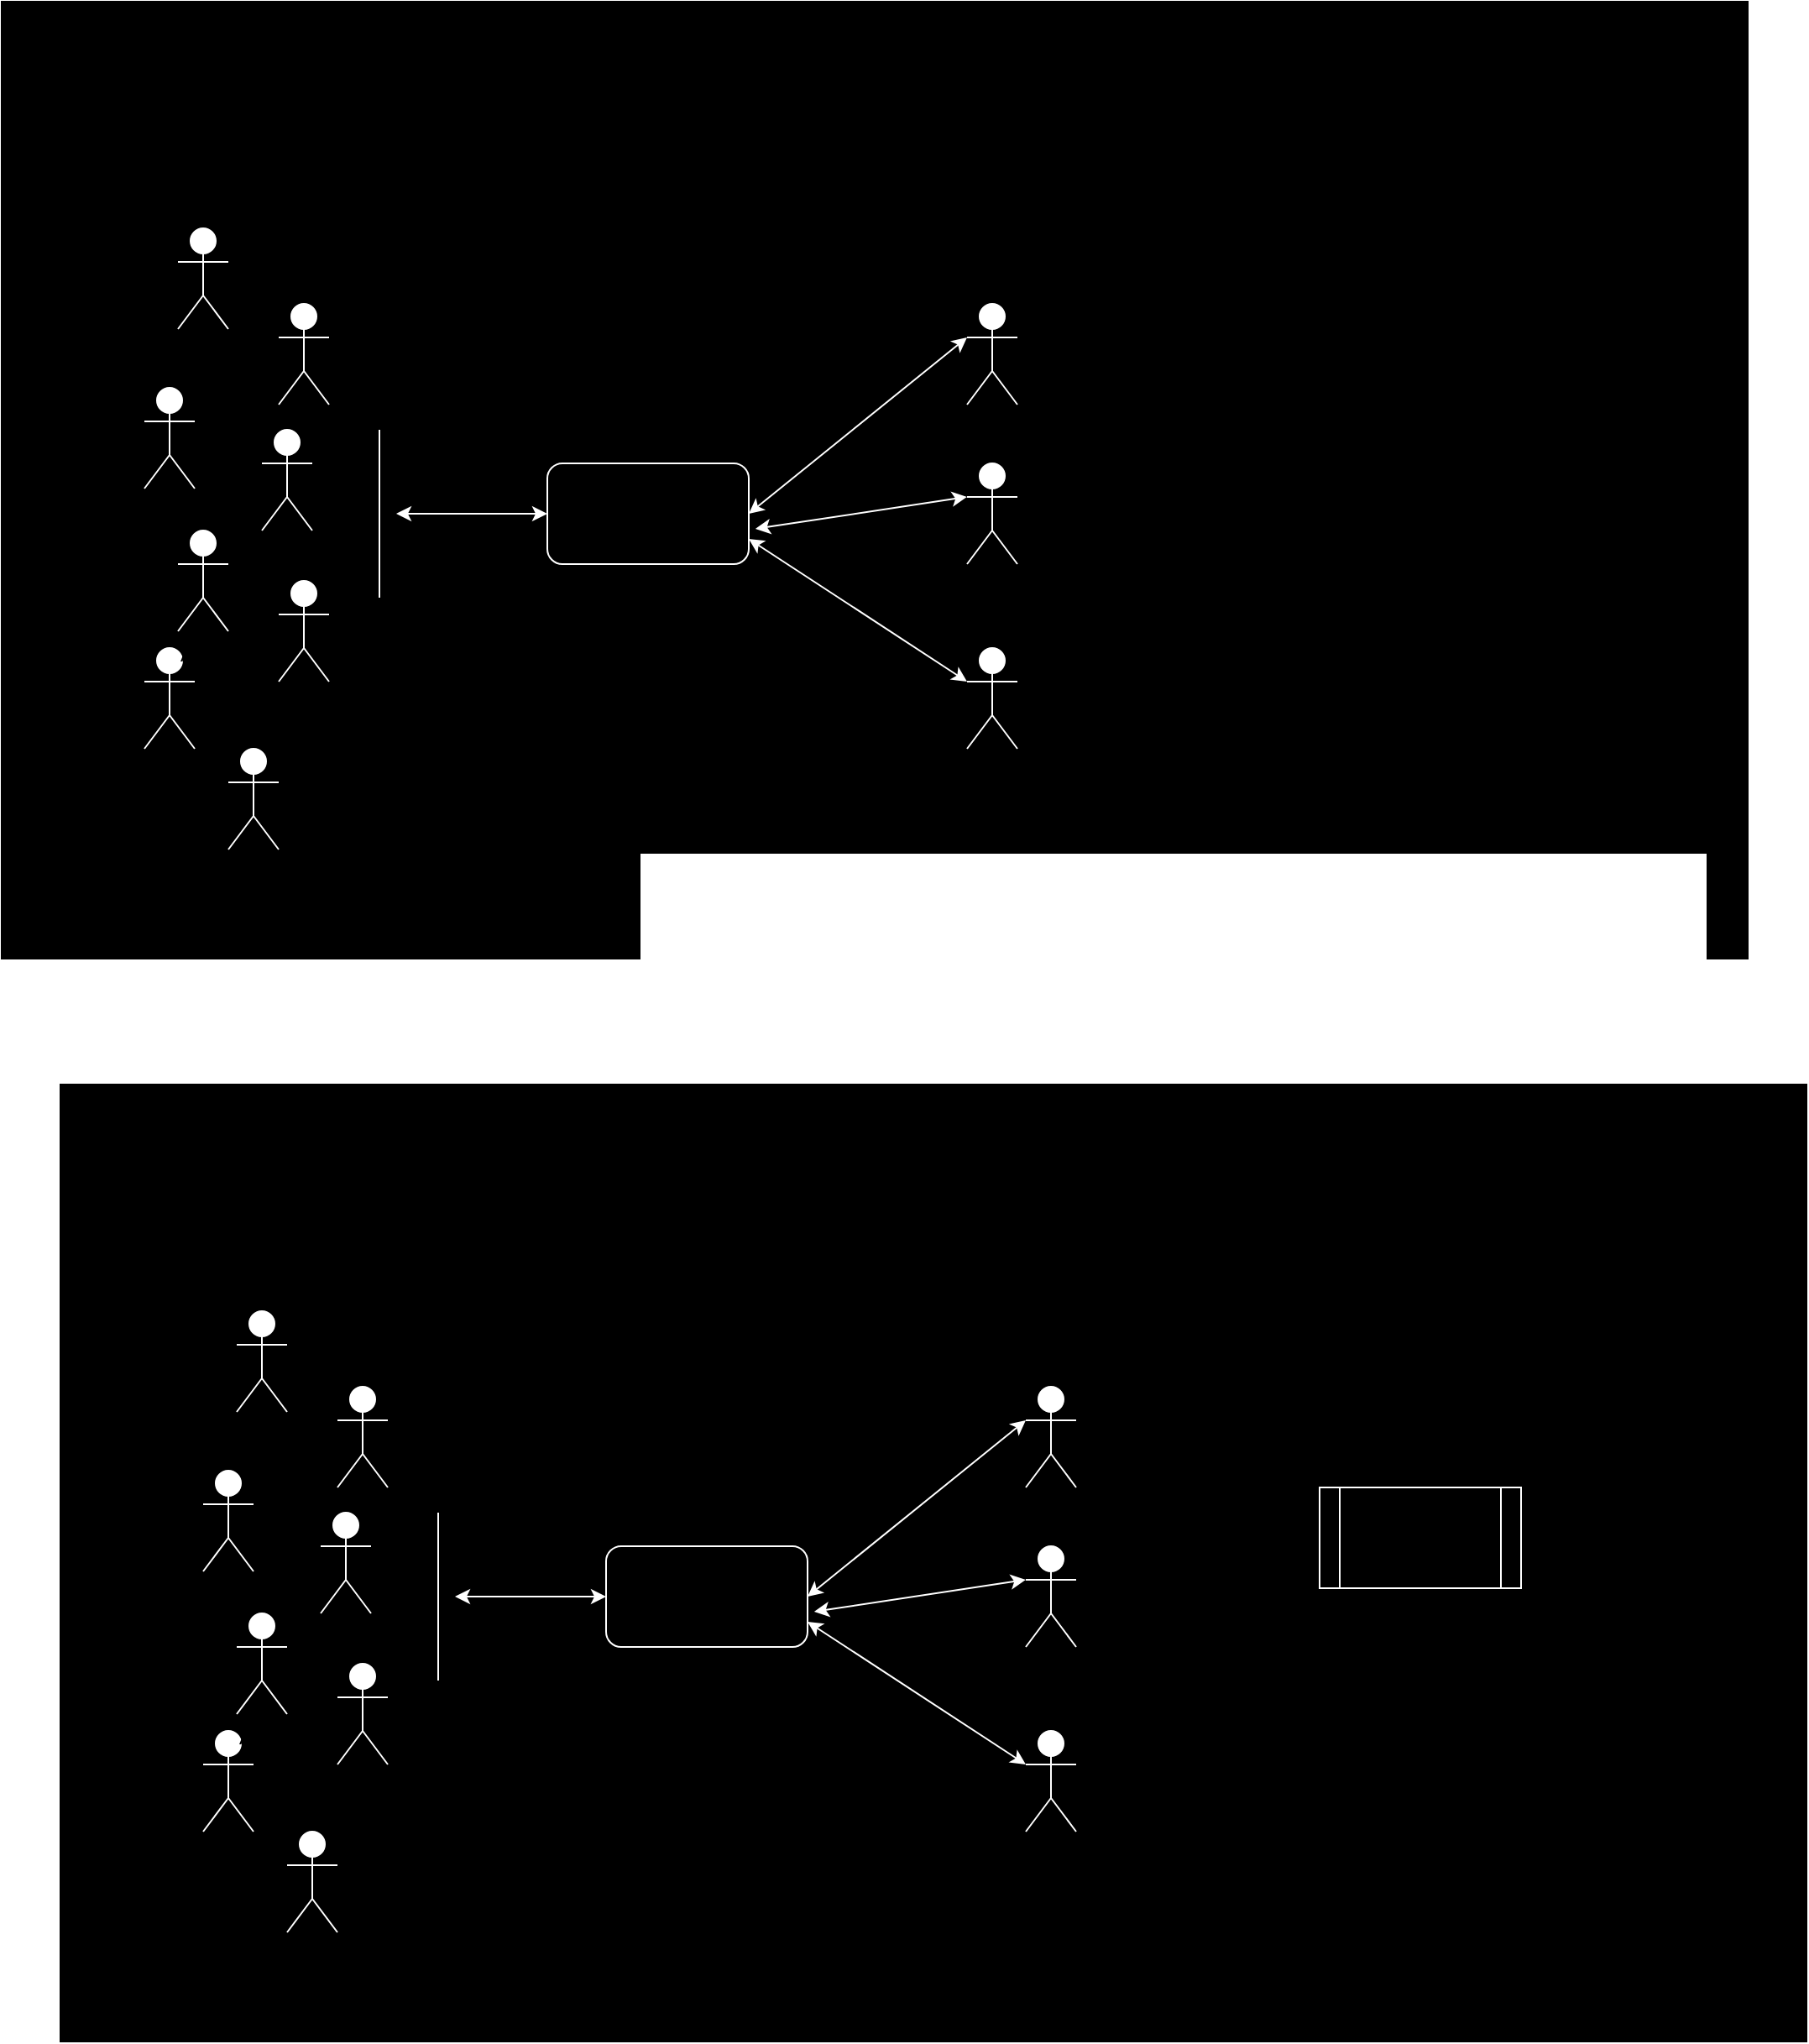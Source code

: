 <mxfile version="24.6.5" type="github">
  <diagram name="Page-1" id="elEsvZVOjZnMp5xaV4e7">
    <mxGraphModel dx="1839" dy="1732" grid="1" gridSize="10" guides="1" tooltips="1" connect="1" arrows="1" fold="1" page="1" pageScale="1" pageWidth="850" pageHeight="1100" math="0" shadow="0">
      <root>
        <mxCell id="0" />
        <mxCell id="1" parent="0" />
        <mxCell id="a33XXfckhUlw1D4GEtak-2" value="" style="rounded=0;whiteSpace=wrap;html=1;fillColor=#000000;" vertex="1" parent="1">
          <mxGeometry x="-615" y="-5" width="1040" height="570" as="geometry" />
        </mxCell>
        <mxCell id="a33XXfckhUlw1D4GEtak-3" value="Actor" style="shape=umlActor;verticalLabelPosition=bottom;verticalAlign=top;html=1;outlineConnect=0;strokeColor=#FFFFFF;" vertex="1" parent="1">
          <mxGeometry x="-510" y="130" width="30" height="60" as="geometry" />
        </mxCell>
        <mxCell id="a33XXfckhUlw1D4GEtak-4" value="" style="rounded=1;whiteSpace=wrap;html=1;fillColor=none;strokeColor=#FFFFFF;" vertex="1" parent="1">
          <mxGeometry x="-290" y="270" width="120" height="60" as="geometry" />
        </mxCell>
        <mxCell id="a33XXfckhUlw1D4GEtak-5" value="Actor" style="shape=umlActor;verticalLabelPosition=bottom;verticalAlign=top;html=1;outlineConnect=0;strokeColor=#FFFFFF;" vertex="1" parent="1">
          <mxGeometry x="-40" y="175" width="30" height="60" as="geometry" />
        </mxCell>
        <mxCell id="a33XXfckhUlw1D4GEtak-6" value="Actor" style="shape=umlActor;verticalLabelPosition=bottom;verticalAlign=top;html=1;outlineConnect=0;strokeColor=#FFFFFF;" vertex="1" parent="1">
          <mxGeometry x="-40" y="270" width="30" height="60" as="geometry" />
        </mxCell>
        <mxCell id="a33XXfckhUlw1D4GEtak-7" value="Actor" style="shape=umlActor;verticalLabelPosition=bottom;verticalAlign=top;html=1;outlineConnect=0;strokeColor=#FFFFFF;" vertex="1" parent="1">
          <mxGeometry x="-40" y="380" width="30" height="60" as="geometry" />
        </mxCell>
        <mxCell id="a33XXfckhUlw1D4GEtak-8" value="USER" style="shape=umlActor;verticalLabelPosition=bottom;verticalAlign=top;html=1;outlineConnect=0;strokeColor=#FFFFFF;" vertex="1" parent="1">
          <mxGeometry x="-450" y="175" width="30" height="60" as="geometry" />
        </mxCell>
        <mxCell id="a33XXfckhUlw1D4GEtak-9" value="Actor" style="shape=umlActor;verticalLabelPosition=bottom;verticalAlign=top;html=1;outlineConnect=0;strokeColor=#FFFFFF;" vertex="1" parent="1">
          <mxGeometry x="-480" y="440" width="30" height="60" as="geometry" />
        </mxCell>
        <mxCell id="a33XXfckhUlw1D4GEtak-10" value="Actor" style="shape=umlActor;verticalLabelPosition=bottom;verticalAlign=top;html=1;outlineConnect=0;strokeColor=#FFFFFF;" vertex="1" parent="1">
          <mxGeometry x="-450" y="340" width="30" height="60" as="geometry" />
        </mxCell>
        <mxCell id="a33XXfckhUlw1D4GEtak-11" value="Actor" style="shape=umlActor;verticalLabelPosition=bottom;verticalAlign=top;html=1;outlineConnect=0;strokeColor=#FFFFFF;" vertex="1" parent="1">
          <mxGeometry x="-460" y="250" width="30" height="60" as="geometry" />
        </mxCell>
        <mxCell id="a33XXfckhUlw1D4GEtak-12" value="Actor" style="shape=umlActor;verticalLabelPosition=bottom;verticalAlign=top;html=1;outlineConnect=0;strokeColor=#FFFFFF;" vertex="1" parent="1">
          <mxGeometry x="-530" y="380" width="30" height="60" as="geometry" />
        </mxCell>
        <mxCell id="a33XXfckhUlw1D4GEtak-13" value="Actor" style="shape=umlActor;verticalLabelPosition=bottom;verticalAlign=top;html=1;outlineConnect=0;strokeColor=#FFFFFF;" vertex="1" parent="1">
          <mxGeometry x="-510" y="310" width="30" height="60" as="geometry" />
        </mxCell>
        <mxCell id="a33XXfckhUlw1D4GEtak-14" value="Actor" style="shape=umlActor;verticalLabelPosition=bottom;verticalAlign=top;html=1;outlineConnect=0;strokeColor=#FFFFFF;" vertex="1" parent="1">
          <mxGeometry x="-530" y="225" width="30" height="60" as="geometry" />
        </mxCell>
        <mxCell id="a33XXfckhUlw1D4GEtak-18" value="" style="endArrow=none;html=1;rounded=0;strokeColor=#FFFFFF;" edge="1" parent="1">
          <mxGeometry width="50" height="50" relative="1" as="geometry">
            <mxPoint x="-390" y="250" as="sourcePoint" />
            <mxPoint x="-390" y="350" as="targetPoint" />
          </mxGeometry>
        </mxCell>
        <mxCell id="a33XXfckhUlw1D4GEtak-20" value="" style="endArrow=classic;startArrow=classic;html=1;rounded=0;exitX=1;exitY=0.5;exitDx=0;exitDy=0;entryX=0;entryY=0.333;entryDx=0;entryDy=0;entryPerimeter=0;strokeColor=#FFFFFF;" edge="1" parent="1" source="a33XXfckhUlw1D4GEtak-4" target="a33XXfckhUlw1D4GEtak-5">
          <mxGeometry width="50" height="50" relative="1" as="geometry">
            <mxPoint x="-60" y="410" as="sourcePoint" />
            <mxPoint x="-10" y="360" as="targetPoint" />
          </mxGeometry>
        </mxCell>
        <mxCell id="a33XXfckhUlw1D4GEtak-21" value="" style="endArrow=classic;startArrow=classic;html=1;rounded=0;entryX=0;entryY=0.333;entryDx=0;entryDy=0;entryPerimeter=0;strokeColor=#FFFFFF;exitX=1.033;exitY=0.65;exitDx=0;exitDy=0;exitPerimeter=0;" edge="1" parent="1" source="a33XXfckhUlw1D4GEtak-4" target="a33XXfckhUlw1D4GEtak-6">
          <mxGeometry width="50" height="50" relative="1" as="geometry">
            <mxPoint x="-160" y="300" as="sourcePoint" />
            <mxPoint x="-30" y="205" as="targetPoint" />
          </mxGeometry>
        </mxCell>
        <mxCell id="a33XXfckhUlw1D4GEtak-22" value="" style="endArrow=classic;startArrow=classic;html=1;rounded=0;entryX=0;entryY=0.333;entryDx=0;entryDy=0;entryPerimeter=0;strokeColor=#FFFFFF;exitX=1;exitY=0.75;exitDx=0;exitDy=0;" edge="1" parent="1" source="a33XXfckhUlw1D4GEtak-4" target="a33XXfckhUlw1D4GEtak-7">
          <mxGeometry width="50" height="50" relative="1" as="geometry">
            <mxPoint x="-150" y="310" as="sourcePoint" />
            <mxPoint x="-30" y="300" as="targetPoint" />
          </mxGeometry>
        </mxCell>
        <mxCell id="a33XXfckhUlw1D4GEtak-23" value="" style="endArrow=classic;startArrow=classic;html=1;rounded=0;entryX=0;entryY=0.5;entryDx=0;entryDy=0;strokeColor=#FFFFFF;" edge="1" parent="1" target="a33XXfckhUlw1D4GEtak-4">
          <mxGeometry width="50" height="50" relative="1" as="geometry">
            <mxPoint x="-380" y="300" as="sourcePoint" />
            <mxPoint x="-10" y="360" as="targetPoint" />
          </mxGeometry>
        </mxCell>
        <mxCell id="a33XXfckhUlw1D4GEtak-44" value="" style="rounded=0;whiteSpace=wrap;html=1;fillColor=#000000;" vertex="1" parent="1">
          <mxGeometry x="-580" y="640" width="1040" height="570" as="geometry" />
        </mxCell>
        <mxCell id="a33XXfckhUlw1D4GEtak-45" value="Actor" style="shape=umlActor;verticalLabelPosition=bottom;verticalAlign=top;html=1;outlineConnect=0;strokeColor=#FFFFFF;" vertex="1" parent="1">
          <mxGeometry x="-475" y="775" width="30" height="60" as="geometry" />
        </mxCell>
        <mxCell id="a33XXfckhUlw1D4GEtak-46" value="" style="rounded=1;whiteSpace=wrap;html=1;fillColor=none;strokeColor=#FFFFFF;" vertex="1" parent="1">
          <mxGeometry x="-255" y="915" width="120" height="60" as="geometry" />
        </mxCell>
        <mxCell id="a33XXfckhUlw1D4GEtak-47" value="Actor" style="shape=umlActor;verticalLabelPosition=bottom;verticalAlign=top;html=1;outlineConnect=0;strokeColor=#FFFFFF;" vertex="1" parent="1">
          <mxGeometry x="-5" y="820" width="30" height="60" as="geometry" />
        </mxCell>
        <mxCell id="a33XXfckhUlw1D4GEtak-48" value="Actor" style="shape=umlActor;verticalLabelPosition=bottom;verticalAlign=top;html=1;outlineConnect=0;strokeColor=#FFFFFF;" vertex="1" parent="1">
          <mxGeometry x="-5" y="915" width="30" height="60" as="geometry" />
        </mxCell>
        <mxCell id="a33XXfckhUlw1D4GEtak-49" value="Actor" style="shape=umlActor;verticalLabelPosition=bottom;verticalAlign=top;html=1;outlineConnect=0;strokeColor=#FFFFFF;" vertex="1" parent="1">
          <mxGeometry x="-5" y="1025" width="30" height="60" as="geometry" />
        </mxCell>
        <mxCell id="a33XXfckhUlw1D4GEtak-50" value="Actor" style="shape=umlActor;verticalLabelPosition=bottom;verticalAlign=top;html=1;outlineConnect=0;strokeColor=#FFFFFF;" vertex="1" parent="1">
          <mxGeometry x="-415" y="820" width="30" height="60" as="geometry" />
        </mxCell>
        <mxCell id="a33XXfckhUlw1D4GEtak-51" value="Actor" style="shape=umlActor;verticalLabelPosition=bottom;verticalAlign=top;html=1;outlineConnect=0;strokeColor=#FFFFFF;" vertex="1" parent="1">
          <mxGeometry x="-445" y="1085" width="30" height="60" as="geometry" />
        </mxCell>
        <mxCell id="a33XXfckhUlw1D4GEtak-52" value="Actor" style="shape=umlActor;verticalLabelPosition=bottom;verticalAlign=top;html=1;outlineConnect=0;strokeColor=#FFFFFF;" vertex="1" parent="1">
          <mxGeometry x="-415" y="985" width="30" height="60" as="geometry" />
        </mxCell>
        <mxCell id="a33XXfckhUlw1D4GEtak-53" value="Actor" style="shape=umlActor;verticalLabelPosition=bottom;verticalAlign=top;html=1;outlineConnect=0;strokeColor=#FFFFFF;" vertex="1" parent="1">
          <mxGeometry x="-425" y="895" width="30" height="60" as="geometry" />
        </mxCell>
        <mxCell id="a33XXfckhUlw1D4GEtak-54" value="Actor" style="shape=umlActor;verticalLabelPosition=bottom;verticalAlign=top;html=1;outlineConnect=0;strokeColor=#FFFFFF;" vertex="1" parent="1">
          <mxGeometry x="-495" y="1025" width="30" height="60" as="geometry" />
        </mxCell>
        <mxCell id="a33XXfckhUlw1D4GEtak-55" value="Actor" style="shape=umlActor;verticalLabelPosition=bottom;verticalAlign=top;html=1;outlineConnect=0;strokeColor=#FFFFFF;" vertex="1" parent="1">
          <mxGeometry x="-475" y="955" width="30" height="60" as="geometry" />
        </mxCell>
        <mxCell id="a33XXfckhUlw1D4GEtak-56" value="Actor" style="shape=umlActor;verticalLabelPosition=bottom;verticalAlign=top;html=1;outlineConnect=0;strokeColor=#FFFFFF;" vertex="1" parent="1">
          <mxGeometry x="-495" y="870" width="30" height="60" as="geometry" />
        </mxCell>
        <mxCell id="a33XXfckhUlw1D4GEtak-57" value="" style="endArrow=none;html=1;rounded=0;strokeColor=#FFFFFF;" edge="1" parent="1">
          <mxGeometry width="50" height="50" relative="1" as="geometry">
            <mxPoint x="-355" y="895" as="sourcePoint" />
            <mxPoint x="-355" y="995" as="targetPoint" />
          </mxGeometry>
        </mxCell>
        <mxCell id="a33XXfckhUlw1D4GEtak-58" value="" style="endArrow=classic;startArrow=classic;html=1;rounded=0;exitX=1;exitY=0.5;exitDx=0;exitDy=0;entryX=0;entryY=0.333;entryDx=0;entryDy=0;entryPerimeter=0;strokeColor=#FFFFFF;" edge="1" parent="1" source="a33XXfckhUlw1D4GEtak-46" target="a33XXfckhUlw1D4GEtak-47">
          <mxGeometry width="50" height="50" relative="1" as="geometry">
            <mxPoint x="-25" y="1055" as="sourcePoint" />
            <mxPoint x="25" y="1005" as="targetPoint" />
          </mxGeometry>
        </mxCell>
        <mxCell id="a33XXfckhUlw1D4GEtak-59" value="" style="endArrow=classic;startArrow=classic;html=1;rounded=0;entryX=0;entryY=0.333;entryDx=0;entryDy=0;entryPerimeter=0;strokeColor=#FFFFFF;exitX=1.033;exitY=0.65;exitDx=0;exitDy=0;exitPerimeter=0;" edge="1" parent="1" source="a33XXfckhUlw1D4GEtak-46" target="a33XXfckhUlw1D4GEtak-48">
          <mxGeometry width="50" height="50" relative="1" as="geometry">
            <mxPoint x="-125" y="945" as="sourcePoint" />
            <mxPoint x="5" y="850" as="targetPoint" />
          </mxGeometry>
        </mxCell>
        <mxCell id="a33XXfckhUlw1D4GEtak-60" value="" style="endArrow=classic;startArrow=classic;html=1;rounded=0;entryX=0;entryY=0.333;entryDx=0;entryDy=0;entryPerimeter=0;strokeColor=#FFFFFF;exitX=1;exitY=0.75;exitDx=0;exitDy=0;" edge="1" parent="1" source="a33XXfckhUlw1D4GEtak-46" target="a33XXfckhUlw1D4GEtak-49">
          <mxGeometry width="50" height="50" relative="1" as="geometry">
            <mxPoint x="-115" y="955" as="sourcePoint" />
            <mxPoint x="5" y="945" as="targetPoint" />
          </mxGeometry>
        </mxCell>
        <mxCell id="a33XXfckhUlw1D4GEtak-61" value="" style="endArrow=classic;startArrow=classic;html=1;rounded=0;entryX=0;entryY=0.5;entryDx=0;entryDy=0;strokeColor=#FFFFFF;" edge="1" parent="1" target="a33XXfckhUlw1D4GEtak-46">
          <mxGeometry width="50" height="50" relative="1" as="geometry">
            <mxPoint x="-345" y="945" as="sourcePoint" />
            <mxPoint x="25" y="1005" as="targetPoint" />
          </mxGeometry>
        </mxCell>
        <mxCell id="a33XXfckhUlw1D4GEtak-62" value="" style="shape=process;whiteSpace=wrap;html=1;backgroundOutline=1;fillColor=none;strokeColor=#FFFFFF;" vertex="1" parent="1">
          <mxGeometry x="170" y="880" width="120" height="60" as="geometry" />
        </mxCell>
      </root>
    </mxGraphModel>
  </diagram>
</mxfile>
